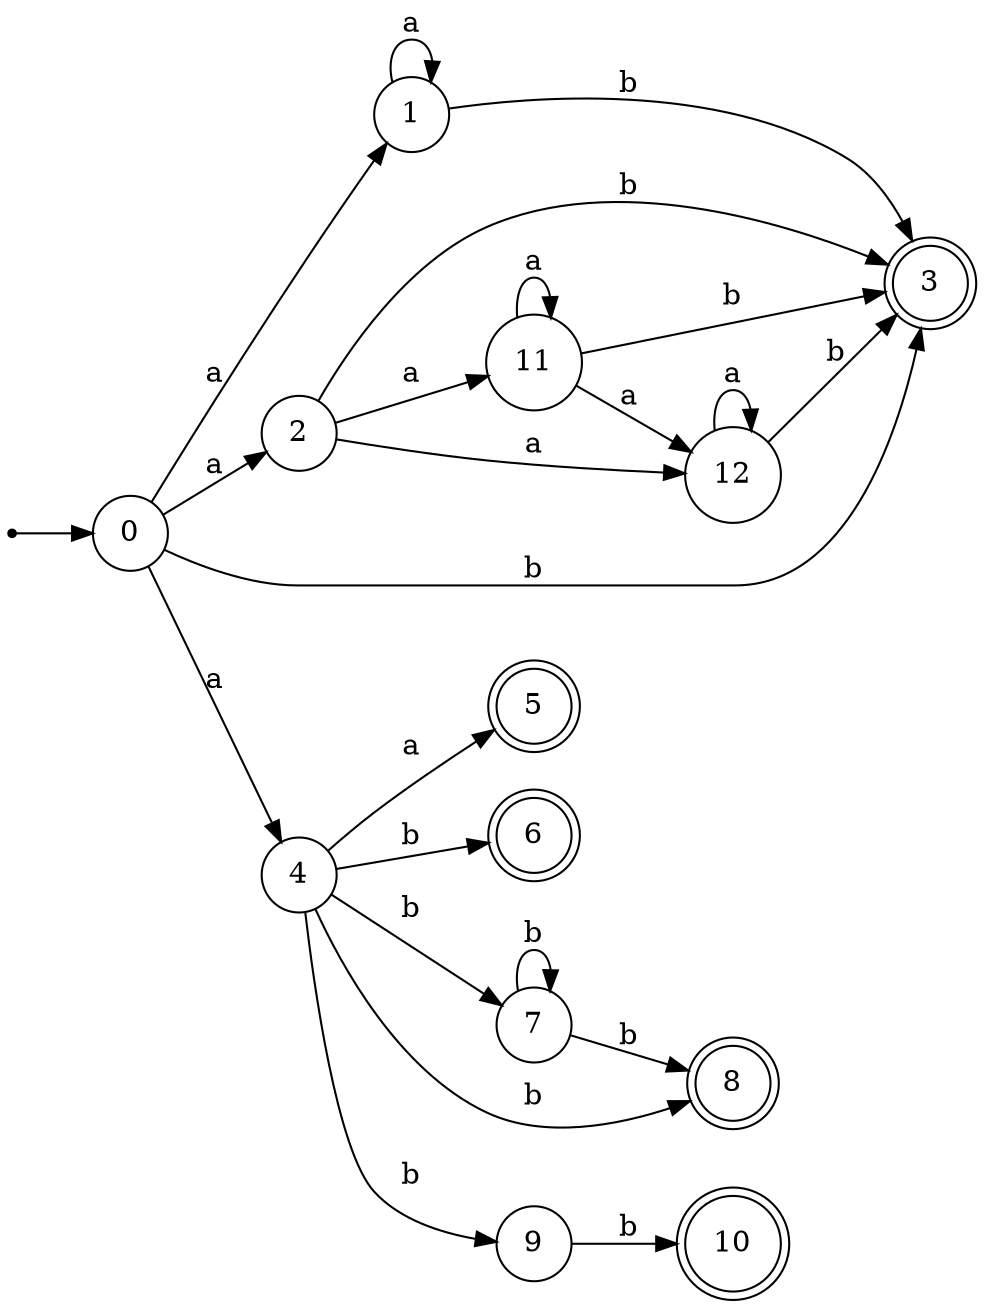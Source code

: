 digraph finite_state_machine {
rankdir=LR;
size="20,20";
node [shape = point]; "dummy0"
node [shape = circle]; "0";
"dummy0" -> "0";
node [shape = circle]; "1";
node [shape = circle]; "2";
node [shape = doublecircle]; "3";node [shape = circle]; "4";
node [shape = doublecircle]; "5";node [shape = doublecircle]; "6";node [shape = circle]; "7";
node [shape = doublecircle]; "8";node [shape = circle]; "9";
node [shape = doublecircle]; "10";node [shape = circle]; "11";
node [shape = circle]; "12";
"0" -> "1" [label = "a"];
 "0" -> "2" [label = "a"];
 "0" -> "4" [label = "a"];
 "0" -> "3" [label = "b"];
 "4" -> "5" [label = "a"];
 "4" -> "8" [label = "b"];
 "4" -> "9" [label = "b"];
 "4" -> "6" [label = "b"];
 "4" -> "7" [label = "b"];
 "9" -> "10" [label = "b"];
 "7" -> "8" [label = "b"];
 "7" -> "7" [label = "b"];
 "2" -> "11" [label = "a"];
 "2" -> "12" [label = "a"];
 "2" -> "3" [label = "b"];
 "12" -> "12" [label = "a"];
 "12" -> "3" [label = "b"];
 "11" -> "11" [label = "a"];
 "11" -> "12" [label = "a"];
 "11" -> "3" [label = "b"];
 "1" -> "1" [label = "a"];
 "1" -> "3" [label = "b"];
 }
